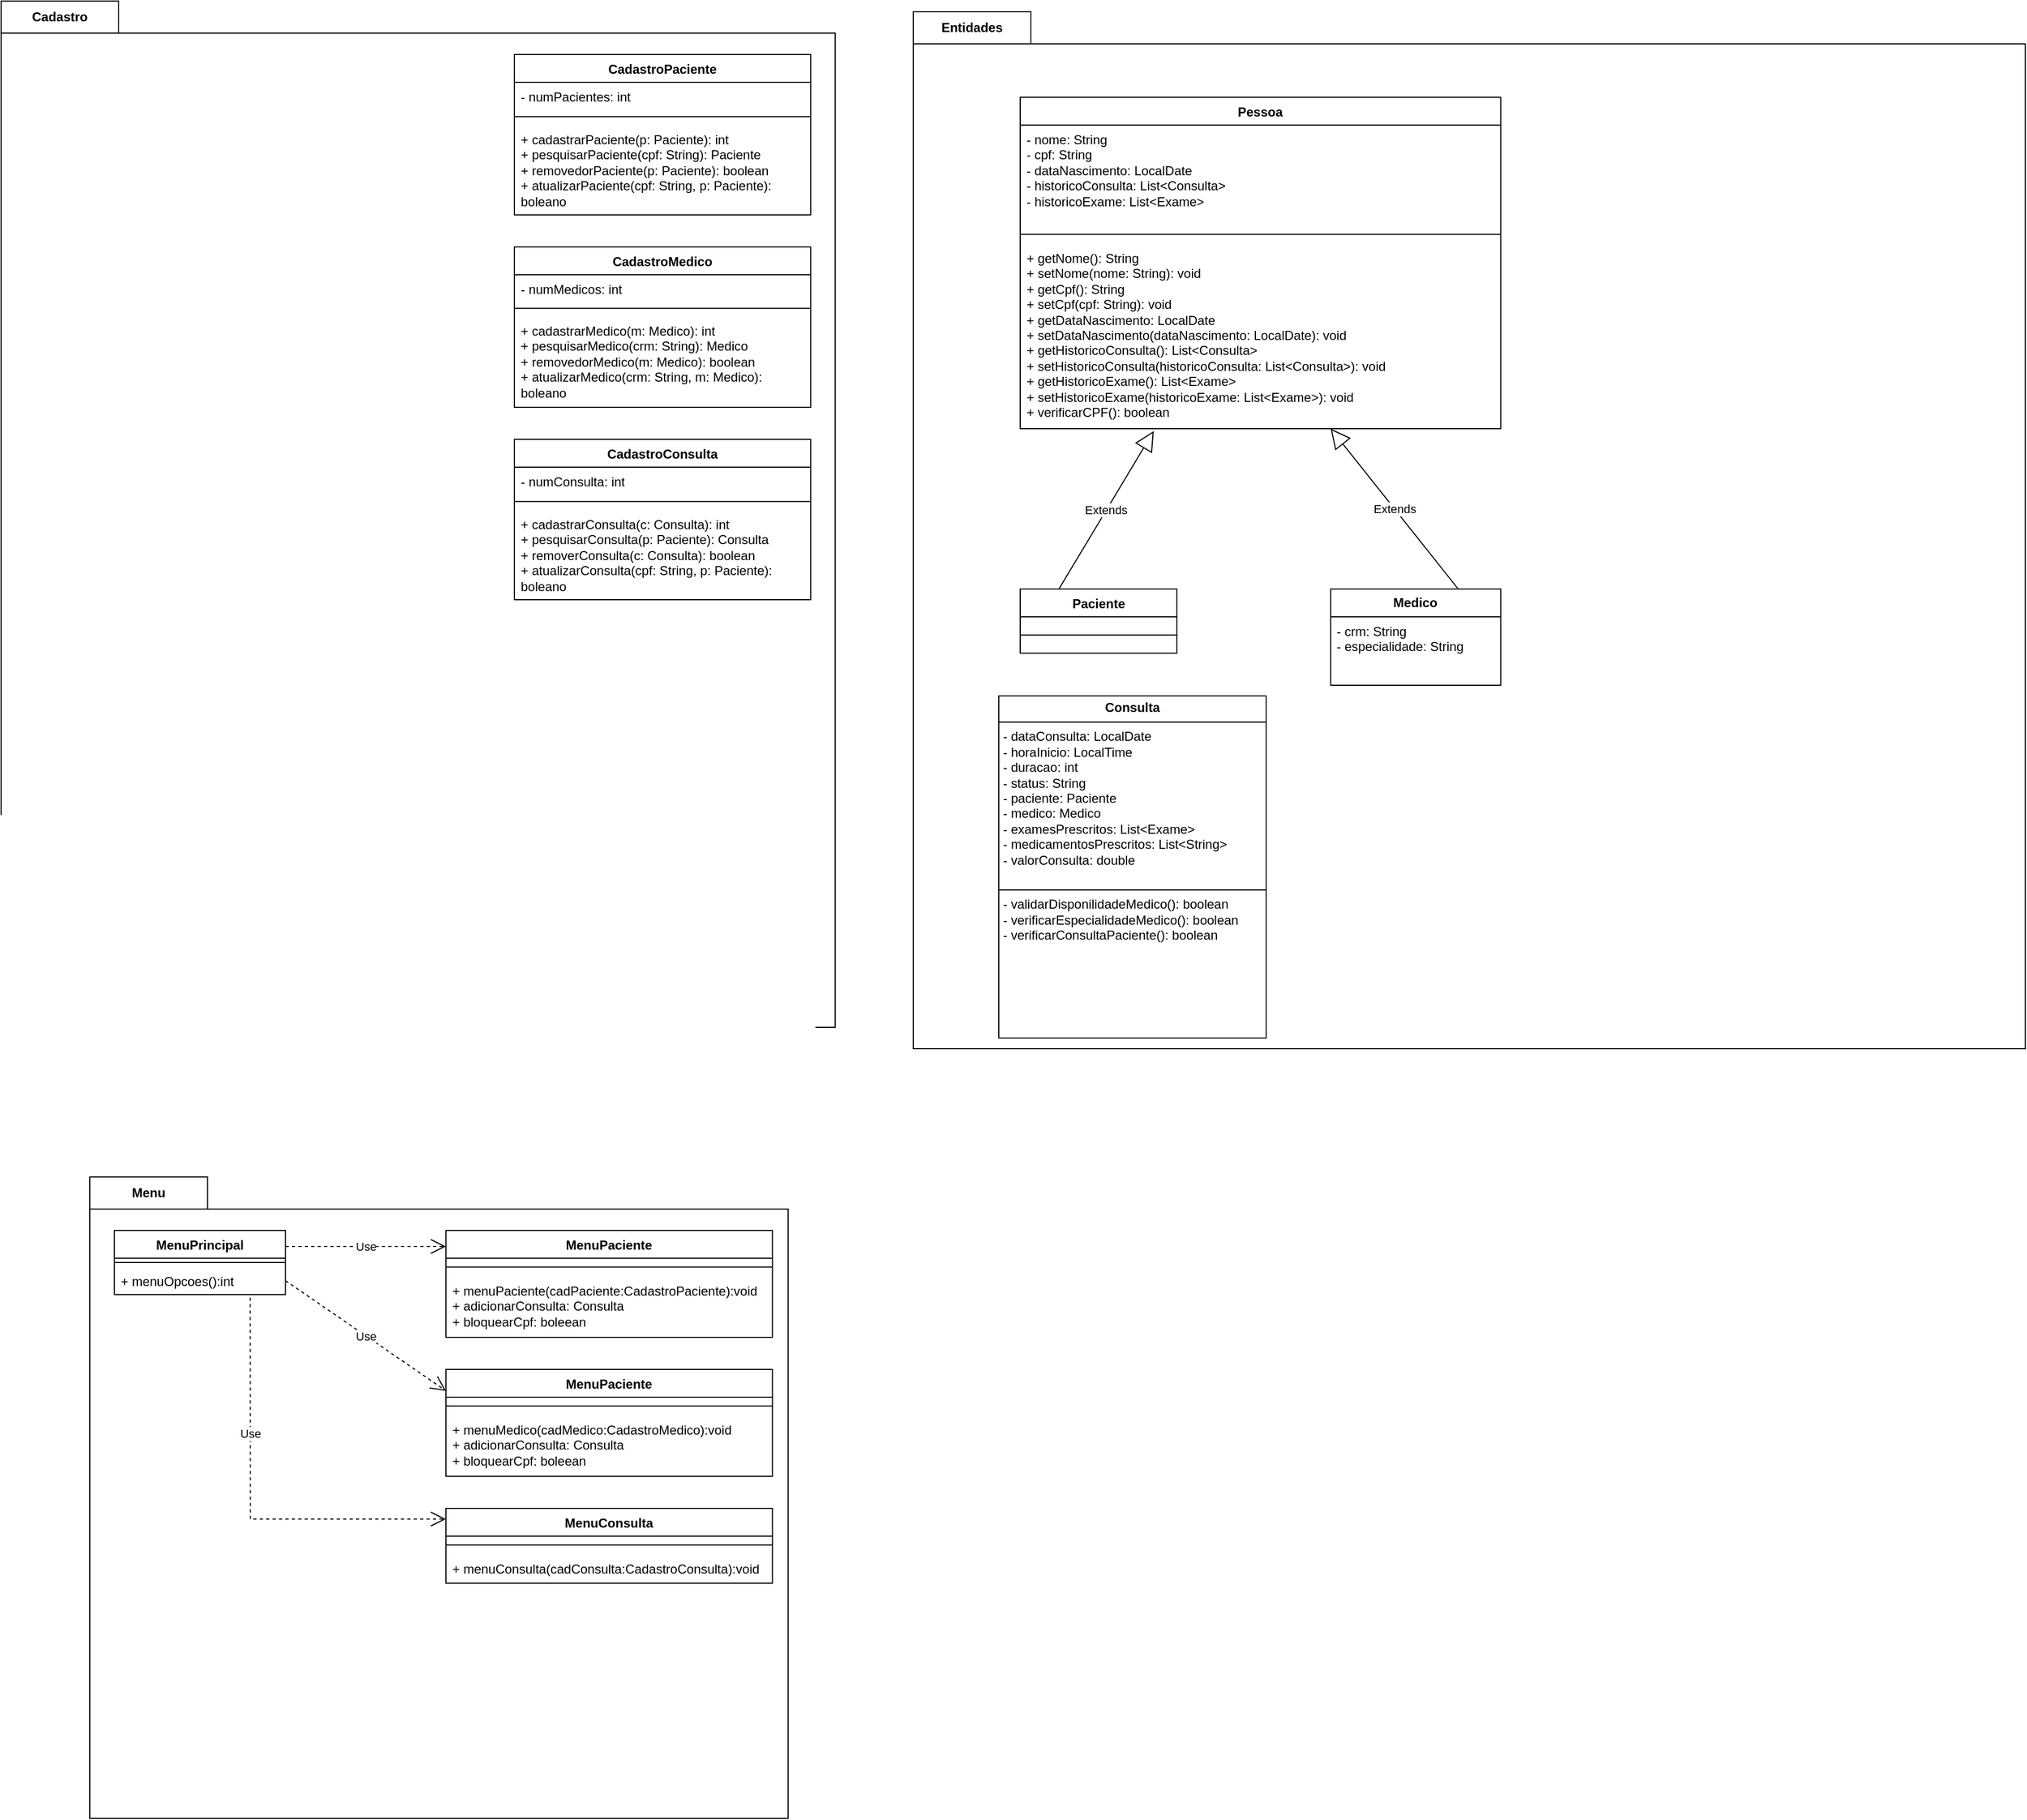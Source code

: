 <mxfile version="26.0.12">
  <diagram id="C5RBs43oDa-KdzZeNtuy" name="Page-1">
    <mxGraphModel dx="4513" dy="1591" grid="1" gridSize="10" guides="1" tooltips="1" connect="1" arrows="1" fold="1" page="1" pageScale="1" pageWidth="827" pageHeight="1169" math="0" shadow="0">
      <root>
        <mxCell id="WIyWlLk6GJQsqaUBKTNV-0" />
        <mxCell id="WIyWlLk6GJQsqaUBKTNV-1" parent="WIyWlLk6GJQsqaUBKTNV-0" />
        <mxCell id="moygf6hr6jvUK0BLB1yh-8" value="&lt;font style=&quot;vertical-align: inherit;&quot;&gt;&lt;font style=&quot;vertical-align: inherit;&quot;&gt;Cadastro&lt;/font&gt;&lt;/font&gt;" style="shape=folder;fontStyle=1;tabWidth=110;tabHeight=30;tabPosition=left;html=1;boundedLbl=1;labelInHeader=1;container=1;collapsible=0;whiteSpace=wrap;" parent="WIyWlLk6GJQsqaUBKTNV-1" vertex="1">
          <mxGeometry x="-413" width="780" height="960" as="geometry" />
        </mxCell>
        <mxCell id="moygf6hr6jvUK0BLB1yh-9" value="" style="html=1;strokeColor=none;resizeWidth=1;resizeHeight=1;fillColor=none;part=1;connectable=0;allowArrows=0;deletable=0;whiteSpace=wrap;" parent="moygf6hr6jvUK0BLB1yh-8" vertex="1">
          <mxGeometry width="766.78" height="672" relative="1" as="geometry">
            <mxPoint y="30" as="offset" />
          </mxGeometry>
        </mxCell>
        <mxCell id="moygf6hr6jvUK0BLB1yh-0" value="&lt;font style=&quot;vertical-align: inherit;&quot;&gt;&lt;font style=&quot;vertical-align: inherit;&quot;&gt;CadastroPaciente&lt;/font&gt;&lt;/font&gt;" style="swimlane;fontStyle=1;align=center;verticalAlign=top;childLayout=stackLayout;horizontal=1;startSize=26;horizontalStack=0;resizeParent=1;resizeParentMax=0;resizeLast=0;collapsible=1;marginBottom=0;whiteSpace=wrap;html=1;" parent="moygf6hr6jvUK0BLB1yh-8" vertex="1">
          <mxGeometry x="480" y="50" width="277.14" height="150.0" as="geometry" />
        </mxCell>
        <mxCell id="moygf6hr6jvUK0BLB1yh-1" value="&lt;font style=&quot;vertical-align: inherit;&quot;&gt;&lt;font style=&quot;vertical-align: inherit;&quot;&gt;- numPacientes: int&lt;/font&gt;&lt;/font&gt;" style="text;strokeColor=none;fillColor=none;align=left;verticalAlign=top;spacingLeft=4;spacingRight=4;overflow=hidden;rotatable=0;points=[[0,0.5],[1,0.5]];portConstraint=eastwest;whiteSpace=wrap;html=1;" parent="moygf6hr6jvUK0BLB1yh-0" vertex="1">
          <mxGeometry y="26" width="277.14" height="24" as="geometry" />
        </mxCell>
        <mxCell id="moygf6hr6jvUK0BLB1yh-2" value="" style="line;strokeWidth=1;fillColor=none;align=left;verticalAlign=middle;spacingTop=-1;spacingLeft=3;spacingRight=3;rotatable=0;labelPosition=right;points=[];portConstraint=eastwest;strokeColor=inherit;" parent="moygf6hr6jvUK0BLB1yh-0" vertex="1">
          <mxGeometry y="50" width="277.14" height="16.34" as="geometry" />
        </mxCell>
        <mxCell id="moygf6hr6jvUK0BLB1yh-3" value="&lt;font style=&quot;vertical-align: inherit;&quot;&gt;&lt;font style=&quot;vertical-align: inherit;&quot;&gt;&lt;font style=&quot;vertical-align: inherit;&quot;&gt;&lt;font style=&quot;vertical-align: inherit;&quot;&gt;&lt;font style=&quot;vertical-align: inherit;&quot;&gt;&lt;font style=&quot;vertical-align: inherit;&quot;&gt;+ cadastrarPaciente(p: Paciente): int&lt;/font&gt;&lt;/font&gt;&lt;/font&gt;&lt;/font&gt;&lt;/font&gt;&lt;/font&gt;&lt;div&gt;&lt;font style=&quot;vertical-align: inherit;&quot;&gt;&lt;font style=&quot;vertical-align: inherit;&quot;&gt;&lt;font style=&quot;vertical-align: inherit;&quot;&gt;&lt;font style=&quot;vertical-align: inherit;&quot;&gt;&lt;font style=&quot;vertical-align: inherit;&quot;&gt;&lt;font style=&quot;vertical-align: inherit;&quot;&gt;+ pesquisarPaciente(cpf: String): Paciente&lt;/font&gt;&lt;/font&gt;&lt;/font&gt;&lt;/font&gt;&lt;/font&gt;&lt;/font&gt;&lt;/div&gt;&lt;div&gt;&lt;font style=&quot;vertical-align: inherit;&quot;&gt;&lt;font style=&quot;vertical-align: inherit;&quot;&gt;&lt;font style=&quot;vertical-align: inherit;&quot;&gt;&lt;font style=&quot;vertical-align: inherit;&quot;&gt;&lt;font style=&quot;vertical-align: inherit;&quot;&gt;&lt;font style=&quot;vertical-align: inherit;&quot;&gt;&lt;font style=&quot;vertical-align: inherit;&quot;&gt;&lt;font style=&quot;vertical-align: inherit;&quot;&gt;+ removedorPaciente(p: Paciente): boolean&lt;/font&gt;&lt;/font&gt;&lt;/font&gt;&lt;/font&gt;&lt;/font&gt;&lt;/font&gt;&lt;/font&gt;&lt;/font&gt;&lt;/div&gt;&lt;div&gt;&lt;font style=&quot;vertical-align: inherit;&quot;&gt;&lt;font style=&quot;vertical-align: inherit;&quot;&gt;&lt;font style=&quot;vertical-align: inherit;&quot;&gt;&lt;font style=&quot;vertical-align: inherit;&quot;&gt;&lt;font style=&quot;vertical-align: inherit;&quot;&gt;&lt;font style=&quot;vertical-align: inherit;&quot;&gt;&lt;font style=&quot;vertical-align: inherit;&quot;&gt;&lt;font style=&quot;vertical-align: inherit;&quot;&gt;&lt;font style=&quot;vertical-align: inherit;&quot;&gt;&lt;font style=&quot;vertical-align: inherit;&quot;&gt;+ atualizarPaciente(cpf: String, p: Paciente): boleano&lt;/font&gt;&lt;/font&gt;&lt;/font&gt;&lt;/font&gt;&lt;/font&gt;&lt;/font&gt;&lt;/font&gt;&lt;/font&gt;&lt;/font&gt;&lt;/font&gt;&lt;/div&gt;&lt;div&gt;&lt;font style=&quot;vertical-align: inherit;&quot;&gt;&lt;font style=&quot;vertical-align: inherit;&quot;&gt;&lt;font style=&quot;vertical-align: inherit;&quot;&gt;&lt;font style=&quot;vertical-align: inherit;&quot;&gt;&lt;font style=&quot;vertical-align: inherit;&quot;&gt;&lt;font style=&quot;vertical-align: inherit;&quot;&gt;&lt;font style=&quot;vertical-align: inherit;&quot;&gt;&lt;font style=&quot;vertical-align: inherit;&quot;&gt;&lt;br&gt;&lt;/font&gt;&lt;/font&gt;&lt;/font&gt;&lt;/font&gt;&lt;/font&gt;&lt;/font&gt;&lt;/font&gt;&lt;/font&gt;&lt;/div&gt;" style="text;strokeColor=none;fillColor=none;align=left;verticalAlign=top;spacingLeft=4;spacingRight=4;overflow=hidden;rotatable=0;points=[[0,0.5],[1,0.5]];portConstraint=eastwest;whiteSpace=wrap;html=1;" parent="moygf6hr6jvUK0BLB1yh-0" vertex="1">
          <mxGeometry y="66.34" width="277.14" height="83.66" as="geometry" />
        </mxCell>
        <mxCell id="moygf6hr6jvUK0BLB1yh-10" value="&lt;font style=&quot;vertical-align: inherit;&quot;&gt;&lt;font style=&quot;vertical-align: inherit;&quot;&gt;&lt;font style=&quot;vertical-align: inherit;&quot;&gt;&lt;font style=&quot;vertical-align: inherit;&quot;&gt;CadastroMedico&lt;/font&gt;&lt;/font&gt;&lt;/font&gt;&lt;/font&gt;" style="swimlane;fontStyle=1;align=center;verticalAlign=top;childLayout=stackLayout;horizontal=1;startSize=26;horizontalStack=0;resizeParent=1;resizeParentMax=0;resizeLast=0;collapsible=1;marginBottom=0;whiteSpace=wrap;html=1;" parent="moygf6hr6jvUK0BLB1yh-8" vertex="1">
          <mxGeometry x="480" y="230.001" width="277.14" height="149.999" as="geometry" />
        </mxCell>
        <mxCell id="moygf6hr6jvUK0BLB1yh-11" value="&lt;font style=&quot;vertical-align: inherit;&quot;&gt;&lt;font style=&quot;vertical-align: inherit;&quot;&gt;&lt;font style=&quot;vertical-align: inherit;&quot;&gt;&lt;font style=&quot;vertical-align: inherit;&quot;&gt;- numMedicos: int&lt;/font&gt;&lt;/font&gt;&lt;/font&gt;&lt;/font&gt;" style="text;strokeColor=none;fillColor=none;align=left;verticalAlign=top;spacingLeft=4;spacingRight=4;overflow=hidden;rotatable=0;points=[[0,0.5],[1,0.5]];portConstraint=eastwest;whiteSpace=wrap;html=1;" parent="moygf6hr6jvUK0BLB1yh-10" vertex="1">
          <mxGeometry y="26" width="277.14" height="24" as="geometry" />
        </mxCell>
        <mxCell id="moygf6hr6jvUK0BLB1yh-12" value="" style="line;strokeWidth=1;fillColor=none;align=left;verticalAlign=middle;spacingTop=-1;spacingLeft=3;spacingRight=3;rotatable=0;labelPosition=right;points=[];portConstraint=eastwest;strokeColor=inherit;" parent="moygf6hr6jvUK0BLB1yh-10" vertex="1">
          <mxGeometry y="50" width="277.14" height="14.769" as="geometry" />
        </mxCell>
        <mxCell id="moygf6hr6jvUK0BLB1yh-13" value="&lt;font style=&quot;vertical-align: inherit;&quot;&gt;&lt;font style=&quot;vertical-align: inherit;&quot;&gt;&lt;font style=&quot;vertical-align: inherit;&quot;&gt;&lt;font style=&quot;vertical-align: inherit;&quot;&gt;&lt;font style=&quot;vertical-align: inherit;&quot;&gt;&lt;font style=&quot;vertical-align: inherit;&quot;&gt;+ cadastrarMedico(m: Medico): int&lt;/font&gt;&lt;/font&gt;&lt;/font&gt;&lt;/font&gt;&lt;/font&gt;&lt;/font&gt;&lt;div&gt;&lt;font style=&quot;vertical-align: inherit;&quot;&gt;&lt;font style=&quot;vertical-align: inherit;&quot;&gt;&lt;font style=&quot;vertical-align: inherit;&quot;&gt;&lt;font style=&quot;vertical-align: inherit;&quot;&gt;&lt;font style=&quot;vertical-align: inherit;&quot;&gt;&lt;font style=&quot;vertical-align: inherit;&quot;&gt;+ pesquisarMedico(crm: String): Medico&lt;/font&gt;&lt;/font&gt;&lt;/font&gt;&lt;/font&gt;&lt;/font&gt;&lt;/font&gt;&lt;/div&gt;&lt;div&gt;&lt;font style=&quot;vertical-align: inherit;&quot;&gt;&lt;font style=&quot;vertical-align: inherit;&quot;&gt;&lt;font style=&quot;vertical-align: inherit;&quot;&gt;&lt;font style=&quot;vertical-align: inherit;&quot;&gt;&lt;font style=&quot;vertical-align: inherit;&quot;&gt;&lt;font style=&quot;vertical-align: inherit;&quot;&gt;&lt;font style=&quot;vertical-align: inherit;&quot;&gt;&lt;font style=&quot;vertical-align: inherit;&quot;&gt;+ removedorMedico(m: Medico): boolean&lt;/font&gt;&lt;/font&gt;&lt;/font&gt;&lt;/font&gt;&lt;/font&gt;&lt;/font&gt;&lt;/font&gt;&lt;/font&gt;&lt;/div&gt;&lt;div&gt;&lt;font style=&quot;vertical-align: inherit;&quot;&gt;&lt;font style=&quot;vertical-align: inherit;&quot;&gt;&lt;font style=&quot;vertical-align: inherit;&quot;&gt;&lt;font style=&quot;vertical-align: inherit;&quot;&gt;&lt;font style=&quot;vertical-align: inherit;&quot;&gt;&lt;font style=&quot;vertical-align: inherit;&quot;&gt;&lt;font style=&quot;vertical-align: inherit;&quot;&gt;&lt;font style=&quot;vertical-align: inherit;&quot;&gt;&lt;font style=&quot;vertical-align: inherit;&quot;&gt;&lt;font style=&quot;vertical-align: inherit;&quot;&gt;+ atualizarMedico(crm: String, m: Medico): boleano&lt;/font&gt;&lt;/font&gt;&lt;/font&gt;&lt;/font&gt;&lt;/font&gt;&lt;/font&gt;&lt;/font&gt;&lt;/font&gt;&lt;/font&gt;&lt;/font&gt;&lt;/div&gt;&lt;div&gt;&lt;font style=&quot;vertical-align: inherit;&quot;&gt;&lt;font style=&quot;vertical-align: inherit;&quot;&gt;&lt;font style=&quot;vertical-align: inherit;&quot;&gt;&lt;font style=&quot;vertical-align: inherit;&quot;&gt;&lt;font style=&quot;vertical-align: inherit;&quot;&gt;&lt;font style=&quot;vertical-align: inherit;&quot;&gt;&lt;font style=&quot;vertical-align: inherit;&quot;&gt;&lt;font style=&quot;vertical-align: inherit;&quot;&gt;&lt;br&gt;&lt;/font&gt;&lt;/font&gt;&lt;/font&gt;&lt;/font&gt;&lt;/font&gt;&lt;/font&gt;&lt;/font&gt;&lt;/font&gt;&lt;/div&gt;" style="text;strokeColor=none;fillColor=none;align=left;verticalAlign=top;spacingLeft=4;spacingRight=4;overflow=hidden;rotatable=0;points=[[0,0.5],[1,0.5]];portConstraint=eastwest;whiteSpace=wrap;html=1;" parent="moygf6hr6jvUK0BLB1yh-10" vertex="1">
          <mxGeometry y="64.769" width="277.14" height="85.23" as="geometry" />
        </mxCell>
        <mxCell id="mo_2cO82JNCa5dxOfvSY-37" value="&lt;font style=&quot;vertical-align: inherit;&quot;&gt;&lt;font style=&quot;vertical-align: inherit;&quot;&gt;CadastroConsulta&lt;/font&gt;&lt;/font&gt;" style="swimlane;fontStyle=1;align=center;verticalAlign=top;childLayout=stackLayout;horizontal=1;startSize=26;horizontalStack=0;resizeParent=1;resizeParentMax=0;resizeLast=0;collapsible=1;marginBottom=0;whiteSpace=wrap;html=1;" vertex="1" parent="moygf6hr6jvUK0BLB1yh-8">
          <mxGeometry x="480" y="410" width="277.14" height="150.0" as="geometry" />
        </mxCell>
        <mxCell id="mo_2cO82JNCa5dxOfvSY-38" value="&lt;font style=&quot;vertical-align: inherit;&quot;&gt;&lt;font style=&quot;vertical-align: inherit;&quot;&gt;- numConsulta: int&lt;/font&gt;&lt;/font&gt;" style="text;strokeColor=none;fillColor=none;align=left;verticalAlign=top;spacingLeft=4;spacingRight=4;overflow=hidden;rotatable=0;points=[[0,0.5],[1,0.5]];portConstraint=eastwest;whiteSpace=wrap;html=1;" vertex="1" parent="mo_2cO82JNCa5dxOfvSY-37">
          <mxGeometry y="26" width="277.14" height="24" as="geometry" />
        </mxCell>
        <mxCell id="mo_2cO82JNCa5dxOfvSY-39" value="" style="line;strokeWidth=1;fillColor=none;align=left;verticalAlign=middle;spacingTop=-1;spacingLeft=3;spacingRight=3;rotatable=0;labelPosition=right;points=[];portConstraint=eastwest;strokeColor=inherit;" vertex="1" parent="mo_2cO82JNCa5dxOfvSY-37">
          <mxGeometry y="50" width="277.14" height="16.34" as="geometry" />
        </mxCell>
        <mxCell id="mo_2cO82JNCa5dxOfvSY-40" value="&lt;font style=&quot;vertical-align: inherit;&quot;&gt;&lt;font style=&quot;vertical-align: inherit;&quot;&gt;&lt;font style=&quot;vertical-align: inherit;&quot;&gt;&lt;font style=&quot;vertical-align: inherit;&quot;&gt;&lt;font style=&quot;vertical-align: inherit;&quot;&gt;&lt;font style=&quot;vertical-align: inherit;&quot;&gt;+ cadastrarConsulta(c: Consulta): int&lt;/font&gt;&lt;/font&gt;&lt;/font&gt;&lt;/font&gt;&lt;/font&gt;&lt;/font&gt;&lt;div&gt;&lt;font style=&quot;vertical-align: inherit;&quot;&gt;&lt;font style=&quot;vertical-align: inherit;&quot;&gt;&lt;font style=&quot;vertical-align: inherit;&quot;&gt;&lt;font style=&quot;vertical-align: inherit;&quot;&gt;&lt;font style=&quot;vertical-align: inherit;&quot;&gt;&lt;font style=&quot;vertical-align: inherit;&quot;&gt;+ pesquisarConsulta(p: Paciente): Consulta&lt;/font&gt;&lt;/font&gt;&lt;/font&gt;&lt;/font&gt;&lt;/font&gt;&lt;/font&gt;&lt;/div&gt;&lt;div&gt;&lt;font style=&quot;vertical-align: inherit;&quot;&gt;&lt;font style=&quot;vertical-align: inherit;&quot;&gt;&lt;font style=&quot;vertical-align: inherit;&quot;&gt;&lt;font style=&quot;vertical-align: inherit;&quot;&gt;&lt;font style=&quot;vertical-align: inherit;&quot;&gt;&lt;font style=&quot;vertical-align: inherit;&quot;&gt;&lt;font style=&quot;vertical-align: inherit;&quot;&gt;&lt;font style=&quot;vertical-align: inherit;&quot;&gt;+ removerConsulta(c: Consulta): boolean&lt;/font&gt;&lt;/font&gt;&lt;/font&gt;&lt;/font&gt;&lt;/font&gt;&lt;/font&gt;&lt;/font&gt;&lt;/font&gt;&lt;/div&gt;&lt;div&gt;&lt;font style=&quot;vertical-align: inherit;&quot;&gt;&lt;font style=&quot;vertical-align: inherit;&quot;&gt;&lt;font style=&quot;vertical-align: inherit;&quot;&gt;&lt;font style=&quot;vertical-align: inherit;&quot;&gt;&lt;font style=&quot;vertical-align: inherit;&quot;&gt;&lt;font style=&quot;vertical-align: inherit;&quot;&gt;&lt;font style=&quot;vertical-align: inherit;&quot;&gt;&lt;font style=&quot;vertical-align: inherit;&quot;&gt;&lt;font style=&quot;vertical-align: inherit;&quot;&gt;&lt;font style=&quot;vertical-align: inherit;&quot;&gt;+ atualizarConsulta(cpf: String, p: Paciente): boleano&lt;/font&gt;&lt;/font&gt;&lt;/font&gt;&lt;/font&gt;&lt;/font&gt;&lt;/font&gt;&lt;/font&gt;&lt;/font&gt;&lt;/font&gt;&lt;/font&gt;&lt;/div&gt;&lt;div&gt;&lt;font style=&quot;vertical-align: inherit;&quot;&gt;&lt;font style=&quot;vertical-align: inherit;&quot;&gt;&lt;font style=&quot;vertical-align: inherit;&quot;&gt;&lt;font style=&quot;vertical-align: inherit;&quot;&gt;&lt;font style=&quot;vertical-align: inherit;&quot;&gt;&lt;font style=&quot;vertical-align: inherit;&quot;&gt;&lt;font style=&quot;vertical-align: inherit;&quot;&gt;&lt;font style=&quot;vertical-align: inherit;&quot;&gt;&lt;br&gt;&lt;/font&gt;&lt;/font&gt;&lt;/font&gt;&lt;/font&gt;&lt;/font&gt;&lt;/font&gt;&lt;/font&gt;&lt;/font&gt;&lt;/div&gt;" style="text;strokeColor=none;fillColor=none;align=left;verticalAlign=top;spacingLeft=4;spacingRight=4;overflow=hidden;rotatable=0;points=[[0,0.5],[1,0.5]];portConstraint=eastwest;whiteSpace=wrap;html=1;" vertex="1" parent="mo_2cO82JNCa5dxOfvSY-37">
          <mxGeometry y="66.34" width="277.14" height="83.66" as="geometry" />
        </mxCell>
        <mxCell id="moygf6hr6jvUK0BLB1yh-14" value="Entidades" style="shape=folder;fontStyle=1;tabWidth=110;tabHeight=30;tabPosition=left;html=1;boundedLbl=1;labelInHeader=1;container=1;collapsible=0;whiteSpace=wrap;" parent="WIyWlLk6GJQsqaUBKTNV-1" vertex="1">
          <mxGeometry x="440" y="10" width="1040" height="970" as="geometry" />
        </mxCell>
        <mxCell id="moygf6hr6jvUK0BLB1yh-15" value="&lt;span style=&quot;color: rgba(0, 0, 0, 0); font-family: monospace; font-size: 0px; text-align: start; text-wrap-mode: nowrap;&quot;&gt;&lt;font style=&quot;vertical-align: inherit;&quot;&gt;&lt;font style=&quot;vertical-align: inherit;&quot;&gt;%3CmxGraphModel%3E%3Croot%3E%3CmxCell%20id%3D%220%22%2F%3E%3CmxCell%20id%3D%221%22%20parent%3D%220%22%2F%3E%3CmxCell%20id%3D %222%22%20valor%3D%22%26lt%3Bfont%20style%3D%26quot%3Bvertical-align%3A%20inherit%3B%26quot%3B%26gt%3B%26lt%3Bfont%20style%3D %26quot%3Bvertical-align%3A%20inherit%3B%26quot%3B%26gt%3BCadastroPaciente%26lt%3B%2Ffont%26gt%3B%26lt%3B%2Ffont%26gt%3B%22%20style%3D%22swimlane%3BfontStyle%3D1%3Balign%3Dcenter%3BverticalAlign%3Dtop%3BchildLayout%3DstackLayout%3Bhorizontal%3D1%3Bst artSize%3D26%3BhorizontalStack%3D0%3BresizeParent%3D1%3BresizeParentMax%3D0%3BresizeLast%3D0%3Bcollapsible%3D1%3BmarginBottom %3D0%3BwhiteSpace%3Dwrap%3Bhtml%3D1%3B%22%20vértice%3D%221%22%20parent%3D%221%22%3E%3CmxGeometria%20x%3D%22-30%22%20y%3D%2290%2 2%20largura%3D%22340%22%20altura%3D%22155.277%22%20como%3D%22geometria%22%2F%3E%3C%2FmxCell%3E%3CmxCell%20id%3D%223%22%20valor%3D%22%26lt%3Bfonte%20estilo%3D%26quot%3Balinhamento-vertical%3A%20herdar%3B%26quot%3B%26gt%3B%26lt%3Bfonte%20estilo%3D%26quot% 3Bvertical-align%3A%20inherit%3B%26quot%3B%26gt%3B-%20numPacientes%3A%20int%26lt%3B%2Ffont%26gt%3B%26lt%3B%2Ffont%26gt%3B%22%20style%3D%22text%3BstrokeColor%3Dnone%3BfillColor%3Dnone%3BBalign%3Dleft%3BverticalAlign%3Dtop%3BspacingLeft%3D4%3BspacingRi ght%3D4%3Boverflow%3Dhidden%3Brotatable%3D0%3Bpontos%3D%5B%5B0%2C0,5%5D%2C%5B1%2C0,5%5D%5D%3BportConstraint%3Deastwest%3Bwhit eSpace%3Dwrap%3Bhtml%3D1%3B%22%20vértice%3D%221%22%20pai%3D%222%22%3E%3CmxGeometria%20y%3D%2226%22%20largura%3D%22340%22%20hei ght%3D%2227.106%22%20como%3D%22geometria%22%2F%3E%3C%2FmxCell%3E%3CmxCell%20id%3D%224%22%20valor%3D%22%22%20estilo%3D%22linha%3BtraçoLargura%3D1%3BcorPreenchimento%3Dnenhum%3Balign%3Desquerda%3BalinhamentoVertical%3Dmeio%3BespaçamentoTopo%3D-1%3BespaçamentoEsquerda%3D3%3Bsp acingRight% 3D3% 3Brotatable% 3D0% 3BlabelPosition% 3Dright% 3Bpoints% 3D% 5B% 5D% 3BportConstraint% 3Deastwest% 3BstrokeColor% 3Dinherit% 3B%22%20vértice%3D%221%22%20pai%3D%222%22%3E%3CmxGeometria%20y%3D%2253.106%22%20largura%3D%22340%22%20altura%3D%228.34%22%20como%3D%22geometria%22%2F%3E%3C%2FmxCell%3E%3CmxCell%20id%3D%225%22%20valor%3D%22%26lt%3Bfonte%20estilo%3D%26quot%3Balinhamento-vertical%3A%20herdar%3B%26quot%3B%26gt%3B%26lt%3 Bfont%20style%3D%26quot%3Bvertical-align%3A%20inherit%3B%26quot%3B%26gt%3B%26lt%3Bfont%20style%3D%26quot%3Bvertical-align%3A%20inherit%3B%26quot%3B%26gt%3B%26lt%3Bfont%20style%3D%26quot%3Bvertical-align%3A%20inherit%3B%26quot%3B%26gt%3B%26lt%3Bfont%20style%3D%26quot%3Bvertical-align%3A%20inherit%3B%26quot%3B%26gt%3B%26lt%3Bfont%20style%3D%26quot%3Bvertical-align%3A%20inher it%3B%26quot%3B%26gt%3B%2B%20cadastrarPaciente(p%3A%20Paciente)%3A%20int%26lt%3B%2Ffont%26gt%3B%26lt%3B%2Ffont%26gt%3B%26lt%3B%2Ffont%26gt%3B%26lt%3B%2Ffont%26gt%3B%26lt%3B%2Ffont%26gt%3B% 26lt%3B%2Ffonte%26gt%3B%26lt%3Bdiv%26gt%3B%26lt%3Bfonte%20estilo%3D%26quot%3Balinhamentovertical%3A%20herdar%3B%26quot%3B%26gt%3B%26lt%3Bfonte%20estilo%3D%26quot%3Balinhamentovertical%3A%20herdar%3B%2 6quot%3B%26gt%3B%26lt%3Bfonte%20estilo%3D%26quot%3Balinhamento-vertical%3A%20herdar%3B%26quot%3B%26gt%3B%26lt%3Bfonte%20estilo%3D%26quot%3Balinhamento-vertical%3A%20herdar%3B%26quot%3B%26gt%3B%26lt%3Bfo nt%20style%3D%26quot%3Bvertical-align%3A%20inherit%3B%26quot%3B%26gt%3B%26lt%3Bfont%20style%3D%26quot%3Bvertical-align%3A%20inherit%3B%26quot%3B%26gt%3B%2BpesquisarPaciente(cpf%3A%20Strin g)%3A%20Paciente%26lt%3B%2Ffont%26gt%3B%26lt%3B%2Ffont%26gt%3B%26lt%3B%2Ffont%26gt%3B%26lt%3B%2Ffont%26gt%3B%26lt%3B%2Ffont%26gt%3B%26lt%3B%2Ffont%26gt%3B%26lt%3B%2Ffont%26gt%3B%26lt%3B%2Fdiv%26gt%3B%26lt%3Bdiv% 26gt%3B%26lt%3Bfont%20style%3D%26quot%3Bvertical-align%3A%20inherit%3B%26quot%3B%26gt%3B%26lt%3Bfont%20style%3D%26quot%3Bvertical-align%3A%20inherit%3B%26quot%3B%26gt%3B%26lt%3Bfont%20sty le%3D%26quot%3Bvertical-align%3A%20herdar%3B%26quot%3B%26gt%3B%26lt%3Bfont%20style%3D%26quot%3Bvertical-align%3A%20herdar%3B%26quot%3B%26gt%3B%26lt%3Bfont%20style%3D%26quot%3Bvertical-align ign%3A%20herdar%3B%26quot%3B%26gt%3B%26lt%3Bestilo%20da%3D%26quot%3Balinhamento-vertical%3A%20herdar%3B%26quot%3B%26gt%3B%26lt%3Bestilo%20da%3D%26quot%3Balinhamento-vertical%3A%20herdar%3B%26quo t%3B%26gt%3B%26lt%3Bfont%20style%3D%26quot%3Bvertical-align%3A%20inherit%3B%26quot%3B%26gt%3B%2B%20removedorPaciente(p%3A%20Paciente)%3A%20boolean%26lt%3B%2Ffont%26gt%3B%26lt%3B%2Ffont%26g t%3B%26lt%3B%2Ffonte%26gt%3B%26lt%3B%2Ffonte%26gt%3B%2Ffonte%26gt%3B%26lt%3B%2Ffonte%26gt%3B%2Ffonte%26gt%3B%26lt%3B%2Ffonte%26gt%3B%2Ffonte%26gt%3B%26lt%3B%2Ffonte%26gt%3B%2Fdiv%26gt%3B%26lt%3Bdiv%26gt%3B%26l t%3Bfont%20style%3D%26quot%3Bvertical-align%3A%20inherit%3B%26quot%3B%26gt%3B%26lt%3Bfont%20style%3D%26quot%3Bvertical-align%3A%20inherit%3B%26quot%3B%26gt%3B%26lt%3Bfont%20style%3D%26quot %3Bvertical-align%3A%20herdar%3B%26quot%3B%26gt%3B%26lt%3Bfonte%20estilo%3D%26quot%3Bvertical-align%3A%20herdar%3B%26quot%3B%26gt%3B%26lt%3Bfonte%20estilo%3D%26quot%3Bvertical-align%3A%20em herdar%3B%26quot%3B%26gt%3B%26lt%3Bestilo%3D%26quot%3Balinhamento-vertical%3A%20herdar%3B%26quot%3B%26gt%3B%26lt%3Bestilo%3D%26quot%3Balinhamento-vertical%3A%20herdar%3B%26quot%3B%26gt%3B%26lt%3Bfont%20style%3D%26quot%3Bvertical-align%3A%20inherit%3B%26quot%3B%26gt%3B%26lt%3Bfont%20style%3D%26quot%3Bvertical-align%3A%20inherit%3B%26quot%3B%26gt%3B%26lt%3Bfont%20style%3D%26quot%3Bvertical-align%3A%20inherit%3B%26quot%3B%26gt%3B% 2B%20atualizarPaciente(cpf%3A%20String%2C%20p%3A%20Paciente)%3A%20boleano%26lt%3B%2Ffont%26gt%3B%26lt%3B%2Ffont%26gt%3B%26lt%3B%2Ffont%26gt%3B%26lt%3B%2Ffont%26gt%3B%26lt%3B%2Ffont%26gt%3B%26lt%3B%2Ffont%26gt%3B%26lt%3B%2Ffont%26gt%3B%26lt%3B%2F fonte% 26gt% 3B% 26lt% 3B% 2Ffont% 26gt% 3B% 26lt% 3B% 2Ffont% 26gt% 3B% 26lt% 3B% 2Fdiv% 26gt% 3B% 26lt% 3Bdiv% 26gt% 3B% 26lt% 3Bfont% 20style% 3D %26quot%3Bvertical-align%3A%20inherit%3B%26quot%3B%26gt%3B%26lt%3Bfont%20style%3D%26quot%3Bvertical-align%3A%20inherit%3B%2 6quot%3B%26gt%3B%26lt%3Bfonte%20estilo%3D%26quot%3Balinhamento-vertical%3A%20herdar%3B%26quot%3B%26gt%3B%26lt%3Bfonte%20estilo%3D%26quot%3Balinhamento-vertical%3A%20herdar%3B%26quot%3B%26gt%3B%26lt%3Bfonte%20estilo%3D%26quot%3B%26q uot%3B%26gt%3B%26lt%3Bfonte%20estilo%3D%26quot%3Balinhamento-vertical%3A%20herdar%3B%26quot%3B%26gt%3B%26lt%3Bfonte%20estilo%3D%26quot%3Balinhamento-vertical%3A%20herdar%3B%26quot%3B%26gt%3B%26lt%3Bfonte%20estilo%3D%26quot%3Balinhamento-vertical%3A%20herdar%3B%26quot%3B%26gt%3B%26lt%3Bfonte%20estilo%3D%26quot%3Balinhamento-vertical%3A%20herdar%3B%26qu ot% 3B% 26gt% 3B% 26lt% 3Bbr% 26gt% 3B% 26lt% 3B% 2Ffont% 26gt% 3B% 26lt% 3B% 2Ffont% 26gt% 3B% 26lt% 3B% 2Ffont% 26gt% 3B% 26lt% 3B% 2Ffont% 26gt% 3 B%26lt%3B%2Ffont%26gt%3B%26lt%3B%2Ffont%26gt%3B%26lt%3B%2Ffont%26gt%3B%26lt%3B%2Ffont%26gt%3B%26lt%3B%2Fdiv%26gt%3B%22%20st yle%3D%22texto%3Bcordotraço%3Dnenhum%3Bcordepreenchimento%3Dnenhum%3Balign%3Desquerda%3Balinhamentovertical%3Dtopo%3BespaçamentoEsquerda%3D4%3BespaçamentoDireita%3D4%3Boverflow%3Doculto%3Brotável%3D0%3Bpontos%3D%5B%5B0%2C0,5%5D%2C%5B1%2C0,5%5D%5D%3BRestriçãodePorta%3Leste-oeste%3Bbranco eSpace%3Dwrap%3Bhtml%3D1%3B%22%20vértice%3D%221%22%20pai%3D%222%22%3E%3CmxGeometry%20y%3D%2261.447%22%20largura%3D%22340%22%20altura%3D%2293.83%22%20como%3D%22geometria%22%2F%3E%3C%2FmxCell%3E%3C%2Froot%3E%3C%2FmxGraphModel%3E82978723404256%22%20como%3D%22geometria%22%2F%3E%3C%2FmxCell%3E%3C%2Froot%3E%3C%2FmxGraphModel%3E82978723404256%22%20como%3D%22geometria%22%2F%3E%3C%2FmxCell%3E%3C%2Froot%3E%3C%2FmxGraphModel%3E&lt;/font&gt;&lt;/font&gt;&lt;/span&gt;" style="html=1;strokeColor=none;resizeWidth=1;resizeHeight=1;fillColor=none;part=1;connectable=0;allowArrows=0;deletable=0;whiteSpace=wrap;" parent="moygf6hr6jvUK0BLB1yh-14" vertex="1">
          <mxGeometry width="1027.16" height="679" relative="1" as="geometry">
            <mxPoint y="30" as="offset" />
          </mxGeometry>
        </mxCell>
        <mxCell id="moygf6hr6jvUK0BLB1yh-16" value="&lt;font style=&quot;vertical-align: inherit;&quot;&gt;&lt;font style=&quot;vertical-align: inherit;&quot;&gt;&lt;font style=&quot;vertical-align: inherit;&quot;&gt;&lt;font style=&quot;vertical-align: inherit;&quot;&gt;Pessoa&lt;/font&gt;&lt;/font&gt;&lt;/font&gt;&lt;/font&gt;" style="swimlane;fontStyle=1;align=center;verticalAlign=top;childLayout=stackLayout;horizontal=1;startSize=26;horizontalStack=0;resizeParent=1;resizeParentMax=0;resizeLast=0;collapsible=1;marginBottom=0;whiteSpace=wrap;html=1;" parent="moygf6hr6jvUK0BLB1yh-14" vertex="1">
          <mxGeometry x="99.999" y="80" width="449.383" height="310.001" as="geometry" />
        </mxCell>
        <mxCell id="moygf6hr6jvUK0BLB1yh-17" value="&lt;div&gt;&lt;font style=&quot;vertical-align: inherit;&quot;&gt;&lt;font style=&quot;vertical-align: inherit;&quot;&gt;&lt;font style=&quot;vertical-align: inherit;&quot;&gt;&lt;font style=&quot;vertical-align: inherit;&quot;&gt;&lt;font style=&quot;vertical-align: inherit;&quot;&gt;&lt;font style=&quot;vertical-align: inherit;&quot;&gt;&lt;font style=&quot;vertical-align: inherit;&quot;&gt;&lt;font style=&quot;vertical-align: inherit;&quot;&gt;- nome: String&lt;/font&gt;&lt;/font&gt;&lt;/font&gt;&lt;/font&gt;&lt;/font&gt;&lt;/font&gt;&lt;/font&gt;&lt;/font&gt;&lt;/div&gt;&lt;div&gt;&lt;font style=&quot;vertical-align: inherit;&quot;&gt;&lt;font style=&quot;vertical-align: inherit;&quot;&gt;&lt;font style=&quot;vertical-align: inherit;&quot;&gt;&lt;font style=&quot;vertical-align: inherit;&quot;&gt;&lt;font style=&quot;vertical-align: inherit;&quot;&gt;&lt;font style=&quot;vertical-align: inherit;&quot;&gt;&lt;font style=&quot;vertical-align: inherit;&quot;&gt;&lt;font style=&quot;vertical-align: inherit;&quot;&gt;&lt;font style=&quot;vertical-align: inherit;&quot;&gt;&lt;font style=&quot;vertical-align: inherit;&quot;&gt;- cpf: String&lt;/font&gt;&lt;/font&gt;&lt;/font&gt;&lt;/font&gt;&lt;/font&gt;&lt;/font&gt;&lt;/font&gt;&lt;/font&gt;&lt;/font&gt;&lt;/font&gt;&lt;/div&gt;&lt;div&gt;&lt;font style=&quot;vertical-align: inherit;&quot;&gt;&lt;font style=&quot;vertical-align: inherit;&quot;&gt;&lt;font style=&quot;vertical-align: inherit;&quot;&gt;&lt;font style=&quot;vertical-align: inherit;&quot;&gt;&lt;font style=&quot;vertical-align: inherit;&quot;&gt;&lt;font style=&quot;vertical-align: inherit;&quot;&gt;&lt;font style=&quot;vertical-align: inherit;&quot;&gt;&lt;font style=&quot;vertical-align: inherit;&quot;&gt;&lt;font style=&quot;vertical-align: inherit;&quot;&gt;&lt;font style=&quot;vertical-align: inherit;&quot;&gt;- dataNascimento: LocalDate&lt;/font&gt;&lt;/font&gt;&lt;/font&gt;&lt;/font&gt;&lt;/font&gt;&lt;/font&gt;&lt;/font&gt;&lt;/font&gt;&lt;/font&gt;&lt;/font&gt;&lt;/div&gt;&lt;div&gt;&lt;font style=&quot;vertical-align: inherit;&quot;&gt;&lt;font style=&quot;vertical-align: inherit;&quot;&gt;&lt;font style=&quot;vertical-align: inherit;&quot;&gt;&lt;font style=&quot;vertical-align: inherit;&quot;&gt;&lt;font style=&quot;vertical-align: inherit;&quot;&gt;&lt;font style=&quot;vertical-align: inherit;&quot;&gt;&lt;font style=&quot;vertical-align: inherit;&quot;&gt;&lt;font style=&quot;vertical-align: inherit;&quot;&gt;&lt;font style=&quot;vertical-align: inherit;&quot;&gt;&lt;font style=&quot;vertical-align: inherit;&quot;&gt;&lt;font style=&quot;vertical-align: inherit;&quot;&gt;&lt;font style=&quot;vertical-align: inherit;&quot;&gt;- historicoConsulta: List&amp;lt;Consulta&amp;gt;&lt;/font&gt;&lt;/font&gt;&lt;/font&gt;&lt;/font&gt;&lt;/font&gt;&lt;/font&gt;&lt;/font&gt;&lt;/font&gt;&lt;/font&gt;&lt;/font&gt;&lt;/font&gt;&lt;/font&gt;&lt;/div&gt;&lt;div&gt;&lt;font style=&quot;vertical-align: inherit;&quot;&gt;&lt;font style=&quot;vertical-align: inherit;&quot;&gt;- historicoExame: List&amp;lt;Exame&amp;gt;&lt;/font&gt;&lt;/font&gt;&lt;/div&gt;" style="text;strokeColor=none;fillColor=none;align=left;verticalAlign=top;spacingLeft=4;spacingRight=4;overflow=hidden;rotatable=0;points=[[0,0.5],[1,0.5]];portConstraint=eastwest;whiteSpace=wrap;html=1;" parent="moygf6hr6jvUK0BLB1yh-16" vertex="1">
          <mxGeometry y="26" width="449.383" height="94" as="geometry" />
        </mxCell>
        <mxCell id="moygf6hr6jvUK0BLB1yh-18" value="" style="line;strokeWidth=1;fillColor=none;align=left;verticalAlign=middle;spacingTop=-1;spacingLeft=3;spacingRight=3;rotatable=0;labelPosition=right;points=[];portConstraint=eastwest;strokeColor=inherit;" parent="moygf6hr6jvUK0BLB1yh-16" vertex="1">
          <mxGeometry y="120" width="449.383" height="16.511" as="geometry" />
        </mxCell>
        <mxCell id="moygf6hr6jvUK0BLB1yh-19" value="&lt;font style=&quot;vertical-align: inherit;&quot;&gt;&lt;font style=&quot;vertical-align: inherit;&quot;&gt;&lt;font style=&quot;vertical-align: inherit;&quot;&gt;&lt;font style=&quot;vertical-align: inherit;&quot;&gt;&lt;font style=&quot;vertical-align: inherit;&quot;&gt;&lt;font style=&quot;vertical-align: inherit;&quot;&gt;&lt;font style=&quot;vertical-align: inherit;&quot;&gt;&lt;font style=&quot;vertical-align: inherit;&quot;&gt;&lt;font style=&quot;vertical-align: inherit;&quot;&gt;&lt;font style=&quot;vertical-align: inherit;&quot;&gt;&lt;font style=&quot;vertical-align: inherit;&quot;&gt;&lt;font style=&quot;vertical-align: inherit;&quot;&gt;+ getNome(): String&lt;/font&gt;&lt;/font&gt;&lt;/font&gt;&lt;/font&gt;&lt;div&gt;&lt;font style=&quot;vertical-align: inherit;&quot;&gt;&lt;font style=&quot;vertical-align: inherit;&quot;&gt;&lt;font style=&quot;vertical-align: inherit;&quot;&gt;&lt;font style=&quot;vertical-align: inherit;&quot;&gt;+ setNome(nome: String): void&lt;/font&gt;&lt;/font&gt;&lt;/font&gt;&lt;/font&gt;&lt;br&gt;&lt;div&gt;&lt;font style=&quot;vertical-align: inherit;&quot;&gt;&lt;font style=&quot;vertical-align: inherit;&quot;&gt;&lt;font style=&quot;vertical-align: inherit;&quot;&gt;&lt;font style=&quot;vertical-align: inherit;&quot;&gt;+ getCpf(): String&lt;/font&gt;&lt;/font&gt;&lt;/font&gt;&lt;/font&gt;&lt;/div&gt;&lt;div&gt;&lt;font style=&quot;vertical-align: inherit;&quot;&gt;&lt;font style=&quot;vertical-align: inherit;&quot;&gt;&lt;font style=&quot;vertical-align: inherit;&quot;&gt;&lt;font style=&quot;vertical-align: inherit;&quot;&gt;&lt;font style=&quot;vertical-align: inherit;&quot;&gt;&lt;font style=&quot;vertical-align: inherit;&quot;&gt;+ setCpf(cpf: String): void&lt;/font&gt;&lt;/font&gt;&lt;/font&gt;&lt;/font&gt;&lt;/font&gt;&lt;/font&gt;&lt;/div&gt;&lt;div&gt;&lt;font style=&quot;vertical-align: inherit;&quot;&gt;&lt;font style=&quot;vertical-align: inherit;&quot;&gt;&lt;font style=&quot;vertical-align: inherit;&quot;&gt;&lt;font style=&quot;vertical-align: inherit;&quot;&gt;+ getDataNascimento: LocalDate&lt;/font&gt;&lt;/font&gt;&lt;/font&gt;&lt;/font&gt;&lt;/div&gt;&lt;div&gt;&lt;font style=&quot;vertical-align: inherit;&quot;&gt;&lt;font style=&quot;vertical-align: inherit;&quot;&gt;&lt;font style=&quot;vertical-align: inherit;&quot;&gt;&lt;font style=&quot;vertical-align: inherit;&quot;&gt;+ setDataNascimento(dataNascimento: LocalDate): void&lt;/font&gt;&lt;/font&gt;&lt;/font&gt;&lt;/font&gt;&lt;/div&gt;&lt;div&gt;&lt;font style=&quot;vertical-align: inherit;&quot;&gt;&lt;font style=&quot;vertical-align: inherit;&quot;&gt;&lt;font style=&quot;vertical-align: inherit;&quot;&gt;&lt;font style=&quot;vertical-align: inherit;&quot;&gt;+ getHistoricoConsulta(): List&amp;lt;Consulta&amp;gt;&lt;/font&gt;&lt;/font&gt;&lt;/font&gt;&lt;/font&gt;&lt;/div&gt;&lt;div&gt;&lt;font style=&quot;vertical-align: inherit;&quot;&gt;&lt;font style=&quot;vertical-align: inherit;&quot;&gt;&lt;font style=&quot;vertical-align: inherit;&quot;&gt;&lt;font style=&quot;vertical-align: inherit;&quot;&gt;+ setHistoricoConsulta(historicoConsulta: List&amp;lt;Consulta&amp;gt;): void&lt;/font&gt;&lt;/font&gt;&lt;/font&gt;&lt;/font&gt;&lt;/div&gt;&lt;div&gt;+ getHistoricoExame(): List&amp;lt;Exame&amp;gt;&lt;/div&gt;&lt;/div&gt;&lt;div&gt;+ setHistoricoExame(historicoExame: List&amp;lt;Exame&amp;gt;): void&lt;/div&gt;&lt;div&gt;+ verificarCPF(): boolean&lt;/div&gt;&lt;/font&gt;&lt;/font&gt;&lt;/font&gt;&lt;/font&gt;&lt;/font&gt;&lt;/font&gt;&lt;/font&gt;&lt;/font&gt;" style="text;strokeColor=none;fillColor=none;align=left;verticalAlign=top;spacingLeft=4;spacingRight=4;overflow=hidden;rotatable=0;points=[[0,0.5],[1,0.5]];portConstraint=eastwest;whiteSpace=wrap;html=1;" parent="moygf6hr6jvUK0BLB1yh-16" vertex="1">
          <mxGeometry y="136.511" width="449.383" height="173.49" as="geometry" />
        </mxCell>
        <mxCell id="moygf6hr6jvUK0BLB1yh-28" value="Extends" style="endArrow=block;endSize=16;endFill=0;html=1;rounded=0;entryX=0.278;entryY=1.013;entryDx=0;entryDy=0;entryPerimeter=0;" parent="moygf6hr6jvUK0BLB1yh-14" edge="1" target="moygf6hr6jvUK0BLB1yh-19">
          <mxGeometry width="160" relative="1" as="geometry">
            <mxPoint x="136.208" y="540" as="sourcePoint" />
            <mxPoint x="210.33" y="390" as="targetPoint" />
          </mxGeometry>
        </mxCell>
        <mxCell id="mo_2cO82JNCa5dxOfvSY-8" value="&lt;font style=&quot;vertical-align: inherit;&quot;&gt;&lt;font style=&quot;vertical-align: inherit;&quot;&gt;&lt;font style=&quot;vertical-align: inherit;&quot;&gt;&lt;font style=&quot;vertical-align: inherit;&quot;&gt;Paciente&lt;/font&gt;&lt;/font&gt;&lt;/font&gt;&lt;/font&gt;" style="swimlane;fontStyle=1;align=center;verticalAlign=top;childLayout=stackLayout;horizontal=1;startSize=26;horizontalStack=0;resizeParent=1;resizeParentMax=0;resizeLast=0;collapsible=1;marginBottom=0;whiteSpace=wrap;html=1;" vertex="1" parent="moygf6hr6jvUK0BLB1yh-14">
          <mxGeometry x="100" y="540" width="146.54" height="60" as="geometry" />
        </mxCell>
        <mxCell id="mo_2cO82JNCa5dxOfvSY-9" value="" style="line;strokeWidth=1;fillColor=none;align=left;verticalAlign=middle;spacingTop=-1;spacingLeft=3;spacingRight=3;rotatable=0;labelPosition=right;points=[];portConstraint=eastwest;strokeColor=inherit;" vertex="1" parent="mo_2cO82JNCa5dxOfvSY-8">
          <mxGeometry y="26" width="146.54" height="34" as="geometry" />
        </mxCell>
        <mxCell id="mo_2cO82JNCa5dxOfvSY-10" value="&lt;b&gt;Medico&lt;/b&gt;" style="swimlane;fontStyle=0;childLayout=stackLayout;horizontal=1;startSize=26;fillColor=none;horizontalStack=0;resizeParent=1;resizeParentMax=0;resizeLast=0;collapsible=1;marginBottom=0;whiteSpace=wrap;html=1;" vertex="1" parent="moygf6hr6jvUK0BLB1yh-14">
          <mxGeometry x="390.38" y="540" width="159" height="90" as="geometry" />
        </mxCell>
        <mxCell id="mo_2cO82JNCa5dxOfvSY-11" value="- crm: String&lt;div&gt;- especialidade: String&lt;/div&gt;" style="text;strokeColor=none;fillColor=none;align=left;verticalAlign=top;spacingLeft=4;spacingRight=4;overflow=hidden;rotatable=0;points=[[0,0.5],[1,0.5]];portConstraint=eastwest;whiteSpace=wrap;html=1;" vertex="1" parent="mo_2cO82JNCa5dxOfvSY-10">
          <mxGeometry y="26" width="159" height="64" as="geometry" />
        </mxCell>
        <mxCell id="mo_2cO82JNCa5dxOfvSY-24" value="Extends" style="endArrow=block;endSize=16;endFill=0;html=1;rounded=0;entryX=0.224;entryY=1.031;entryDx=0;entryDy=0;entryPerimeter=0;exitX=0.75;exitY=0;exitDx=0;exitDy=0;" edge="1" parent="moygf6hr6jvUK0BLB1yh-14" source="mo_2cO82JNCa5dxOfvSY-10">
          <mxGeometry width="160" relative="1" as="geometry">
            <mxPoint x="316.258" y="540" as="sourcePoint" />
            <mxPoint x="390.38" y="390" as="targetPoint" />
          </mxGeometry>
        </mxCell>
        <mxCell id="mo_2cO82JNCa5dxOfvSY-36" value="&lt;p style=&quot;margin:0px;margin-top:4px;text-align:center;&quot;&gt;&lt;b&gt;Consulta&lt;/b&gt;&lt;/p&gt;&lt;hr size=&quot;1&quot; style=&quot;border-style:solid;&quot;&gt;&lt;p style=&quot;margin:0px;margin-left:4px;&quot;&gt;- dataConsulta: LocalDate&lt;/p&gt;&lt;p style=&quot;margin:0px;margin-left:4px;&quot;&gt;- horaInicio: LocalTime&lt;/p&gt;&lt;p style=&quot;margin:0px;margin-left:4px;&quot;&gt;- duracao: int&lt;/p&gt;&lt;p style=&quot;margin:0px;margin-left:4px;&quot;&gt;- status: String&lt;/p&gt;&lt;p style=&quot;margin:0px;margin-left:4px;&quot;&gt;- paciente: Paciente&lt;/p&gt;&lt;p style=&quot;margin:0px;margin-left:4px;&quot;&gt;- medico: Medico&lt;/p&gt;&lt;p style=&quot;margin:0px;margin-left:4px;&quot;&gt;- examesPrescritos: List&amp;lt;Exame&amp;gt;&lt;/p&gt;&lt;p style=&quot;margin:0px;margin-left:4px;&quot;&gt;- medicamentosPrescritos: List&amp;lt;String&amp;gt;&lt;/p&gt;&lt;p style=&quot;margin:0px;margin-left:4px;&quot;&gt;- valorConsulta: double&lt;/p&gt;&lt;p style=&quot;margin:0px;margin-left:4px;&quot;&gt;&lt;br&gt;&lt;/p&gt;&lt;hr size=&quot;1&quot; style=&quot;border-style:solid;&quot;&gt;&lt;p style=&quot;margin:0px;margin-left:4px;&quot;&gt;- validarDisponilidadeMedico(): boolean&lt;/p&gt;&lt;p style=&quot;margin:0px;margin-left:4px;&quot;&gt;- verificarEspecialidadeMedico(): boolean&lt;/p&gt;&lt;p style=&quot;margin:0px;margin-left:4px;&quot;&gt;- verificarConsultaPaciente(): boolean&lt;/p&gt;&lt;p style=&quot;margin:0px;margin-left:4px;&quot;&gt;&lt;br&gt;&lt;/p&gt;" style="verticalAlign=top;align=left;overflow=fill;html=1;whiteSpace=wrap;" vertex="1" parent="moygf6hr6jvUK0BLB1yh-14">
          <mxGeometry x="80" y="640" width="250" height="320" as="geometry" />
        </mxCell>
        <mxCell id="mo_2cO82JNCa5dxOfvSY-26" value="Menu" style="shape=folder;fontStyle=1;tabWidth=110;tabHeight=30;tabPosition=left;html=1;boundedLbl=1;labelInHeader=1;container=1;collapsible=0;whiteSpace=wrap;" vertex="1" parent="WIyWlLk6GJQsqaUBKTNV-1">
          <mxGeometry x="-330" y="1100" width="653" height="600" as="geometry" />
        </mxCell>
        <mxCell id="mo_2cO82JNCa5dxOfvSY-27" value="" style="html=1;strokeColor=none;resizeWidth=1;resizeHeight=1;fillColor=none;part=1;connectable=0;allowArrows=0;deletable=0;whiteSpace=wrap;" vertex="1" parent="mo_2cO82JNCa5dxOfvSY-26">
          <mxGeometry width="653" height="420" relative="1" as="geometry">
            <mxPoint y="30" as="offset" />
          </mxGeometry>
        </mxCell>
        <mxCell id="mo_2cO82JNCa5dxOfvSY-14" value="&lt;font style=&quot;vertical-align: inherit;&quot;&gt;&lt;font style=&quot;vertical-align: inherit;&quot;&gt;&lt;font style=&quot;vertical-align: inherit;&quot;&gt;&lt;font style=&quot;vertical-align: inherit;&quot;&gt;MenuPaciente&lt;/font&gt;&lt;/font&gt;&lt;/font&gt;&lt;/font&gt;" style="swimlane;fontStyle=1;align=center;verticalAlign=top;childLayout=stackLayout;horizontal=1;startSize=26;horizontalStack=0;resizeParent=1;resizeParentMax=0;resizeLast=0;collapsible=1;marginBottom=0;whiteSpace=wrap;html=1;" vertex="1" parent="mo_2cO82JNCa5dxOfvSY-26">
          <mxGeometry x="333" y="180" width="305.31" height="100.001" as="geometry" />
        </mxCell>
        <mxCell id="mo_2cO82JNCa5dxOfvSY-15" value="" style="line;strokeWidth=1;fillColor=none;align=left;verticalAlign=middle;spacingTop=-1;spacingLeft=3;spacingRight=3;rotatable=0;labelPosition=right;points=[];portConstraint=eastwest;strokeColor=inherit;" vertex="1" parent="mo_2cO82JNCa5dxOfvSY-14">
          <mxGeometry y="26" width="305.31" height="16.511" as="geometry" />
        </mxCell>
        <mxCell id="mo_2cO82JNCa5dxOfvSY-16" value="&lt;div&gt;+ menuMedico(cadMedico:CadastroMedico):void&lt;/div&gt;&lt;div&gt;+ adicionarConsulta: Consulta&lt;/div&gt;&lt;div&gt;+ bloquearCpf: boleean&lt;/div&gt;&lt;div&gt;&lt;font style=&quot;vertical-align: inherit;&quot;&gt;&lt;br&gt;&lt;/font&gt;&lt;/div&gt;" style="text;strokeColor=none;fillColor=none;align=left;verticalAlign=top;spacingLeft=4;spacingRight=4;overflow=hidden;rotatable=0;points=[[0,0.5],[1,0.5]];portConstraint=eastwest;whiteSpace=wrap;html=1;" vertex="1" parent="mo_2cO82JNCa5dxOfvSY-14">
          <mxGeometry y="42.511" width="305.31" height="57.49" as="geometry" />
        </mxCell>
        <mxCell id="mo_2cO82JNCa5dxOfvSY-4" value="&lt;font style=&quot;vertical-align: inherit;&quot;&gt;&lt;font style=&quot;vertical-align: inherit;&quot;&gt;&lt;font style=&quot;vertical-align: inherit;&quot;&gt;&lt;font style=&quot;vertical-align: inherit;&quot;&gt;MenuPaciente&lt;/font&gt;&lt;/font&gt;&lt;/font&gt;&lt;/font&gt;" style="swimlane;fontStyle=1;align=center;verticalAlign=top;childLayout=stackLayout;horizontal=1;startSize=26;horizontalStack=0;resizeParent=1;resizeParentMax=0;resizeLast=0;collapsible=1;marginBottom=0;whiteSpace=wrap;html=1;" vertex="1" parent="mo_2cO82JNCa5dxOfvSY-26">
          <mxGeometry x="333" y="50" width="305.31" height="100.001" as="geometry" />
        </mxCell>
        <mxCell id="mo_2cO82JNCa5dxOfvSY-6" value="" style="line;strokeWidth=1;fillColor=none;align=left;verticalAlign=middle;spacingTop=-1;spacingLeft=3;spacingRight=3;rotatable=0;labelPosition=right;points=[];portConstraint=eastwest;strokeColor=inherit;" vertex="1" parent="mo_2cO82JNCa5dxOfvSY-4">
          <mxGeometry y="26" width="305.31" height="16.511" as="geometry" />
        </mxCell>
        <mxCell id="mo_2cO82JNCa5dxOfvSY-7" value="&lt;div&gt;+ menuPaciente(cadPaciente:CadastroPaciente):void&lt;/div&gt;&lt;div&gt;+ adicionarConsulta: Consulta&lt;/div&gt;&lt;div&gt;+ bloquearCpf: boleean&lt;/div&gt;&lt;div&gt;&lt;font style=&quot;vertical-align: inherit;&quot;&gt;&lt;br&gt;&lt;/font&gt;&lt;/div&gt;" style="text;strokeColor=none;fillColor=none;align=left;verticalAlign=top;spacingLeft=4;spacingRight=4;overflow=hidden;rotatable=0;points=[[0,0.5],[1,0.5]];portConstraint=eastwest;whiteSpace=wrap;html=1;" vertex="1" parent="mo_2cO82JNCa5dxOfvSY-4">
          <mxGeometry y="42.511" width="305.31" height="57.49" as="geometry" />
        </mxCell>
        <mxCell id="mo_2cO82JNCa5dxOfvSY-28" value="MenuPrincipal" style="swimlane;fontStyle=1;align=center;verticalAlign=top;childLayout=stackLayout;horizontal=1;startSize=26;horizontalStack=0;resizeParent=1;resizeParentMax=0;resizeLast=0;collapsible=1;marginBottom=0;whiteSpace=wrap;html=1;" vertex="1" parent="mo_2cO82JNCa5dxOfvSY-26">
          <mxGeometry x="23" y="50" width="160" height="60" as="geometry" />
        </mxCell>
        <mxCell id="mo_2cO82JNCa5dxOfvSY-30" value="" style="line;strokeWidth=1;fillColor=none;align=left;verticalAlign=middle;spacingTop=-1;spacingLeft=3;spacingRight=3;rotatable=0;labelPosition=right;points=[];portConstraint=eastwest;strokeColor=inherit;" vertex="1" parent="mo_2cO82JNCa5dxOfvSY-28">
          <mxGeometry y="26" width="160" height="8" as="geometry" />
        </mxCell>
        <mxCell id="mo_2cO82JNCa5dxOfvSY-31" value="+ menuOpcoes():int" style="text;strokeColor=none;fillColor=none;align=left;verticalAlign=top;spacingLeft=4;spacingRight=4;overflow=hidden;rotatable=0;points=[[0,0.5],[1,0.5]];portConstraint=eastwest;whiteSpace=wrap;html=1;" vertex="1" parent="mo_2cO82JNCa5dxOfvSY-28">
          <mxGeometry y="34" width="160" height="26" as="geometry" />
        </mxCell>
        <mxCell id="mo_2cO82JNCa5dxOfvSY-33" value="Use" style="endArrow=open;endSize=12;dashed=1;html=1;rounded=0;exitX=1;exitY=0.25;exitDx=0;exitDy=0;" edge="1" parent="mo_2cO82JNCa5dxOfvSY-26" source="mo_2cO82JNCa5dxOfvSY-28">
          <mxGeometry width="160" relative="1" as="geometry">
            <mxPoint x="193" y="70" as="sourcePoint" />
            <mxPoint x="333" y="65" as="targetPoint" />
          </mxGeometry>
        </mxCell>
        <mxCell id="mo_2cO82JNCa5dxOfvSY-35" value="Use" style="endArrow=open;endSize=12;dashed=1;html=1;rounded=0;exitX=1;exitY=0.5;exitDx=0;exitDy=0;" edge="1" parent="mo_2cO82JNCa5dxOfvSY-26" source="mo_2cO82JNCa5dxOfvSY-31">
          <mxGeometry width="160" relative="1" as="geometry">
            <mxPoint x="183" y="200" as="sourcePoint" />
            <mxPoint x="333" y="200" as="targetPoint" />
          </mxGeometry>
        </mxCell>
        <mxCell id="mo_2cO82JNCa5dxOfvSY-41" value="&lt;font style=&quot;vertical-align: inherit;&quot;&gt;&lt;font style=&quot;vertical-align: inherit;&quot;&gt;&lt;font style=&quot;vertical-align: inherit;&quot;&gt;&lt;font style=&quot;vertical-align: inherit;&quot;&gt;MenuConsulta&lt;/font&gt;&lt;/font&gt;&lt;/font&gt;&lt;/font&gt;" style="swimlane;fontStyle=1;align=center;verticalAlign=top;childLayout=stackLayout;horizontal=1;startSize=26;horizontalStack=0;resizeParent=1;resizeParentMax=0;resizeLast=0;collapsible=1;marginBottom=0;whiteSpace=wrap;html=1;" vertex="1" parent="mo_2cO82JNCa5dxOfvSY-26">
          <mxGeometry x="333" y="310" width="305.31" height="70.001" as="geometry" />
        </mxCell>
        <mxCell id="mo_2cO82JNCa5dxOfvSY-42" value="" style="line;strokeWidth=1;fillColor=none;align=left;verticalAlign=middle;spacingTop=-1;spacingLeft=3;spacingRight=3;rotatable=0;labelPosition=right;points=[];portConstraint=eastwest;strokeColor=inherit;" vertex="1" parent="mo_2cO82JNCa5dxOfvSY-41">
          <mxGeometry y="26" width="305.31" height="16.511" as="geometry" />
        </mxCell>
        <mxCell id="mo_2cO82JNCa5dxOfvSY-43" value="&lt;div&gt;+ menuConsulta(cadConsulta:CadastroConsulta):void&lt;/div&gt;&lt;div&gt;&lt;font style=&quot;vertical-align: inherit;&quot;&gt;&lt;br&gt;&lt;/font&gt;&lt;/div&gt;" style="text;strokeColor=none;fillColor=none;align=left;verticalAlign=top;spacingLeft=4;spacingRight=4;overflow=hidden;rotatable=0;points=[[0,0.5],[1,0.5]];portConstraint=eastwest;whiteSpace=wrap;html=1;" vertex="1" parent="mo_2cO82JNCa5dxOfvSY-41">
          <mxGeometry y="42.511" width="305.31" height="27.49" as="geometry" />
        </mxCell>
        <mxCell id="mo_2cO82JNCa5dxOfvSY-45" value="Use" style="endArrow=open;endSize=12;dashed=1;html=1;rounded=0;exitX=0.793;exitY=1.11;exitDx=0;exitDy=0;exitPerimeter=0;" edge="1" parent="mo_2cO82JNCa5dxOfvSY-26" source="mo_2cO82JNCa5dxOfvSY-31">
          <mxGeometry x="-0.348" width="160" relative="1" as="geometry">
            <mxPoint x="173" y="320" as="sourcePoint" />
            <mxPoint x="333" y="320" as="targetPoint" />
            <Array as="points">
              <mxPoint x="150" y="320" />
            </Array>
            <mxPoint as="offset" />
          </mxGeometry>
        </mxCell>
      </root>
    </mxGraphModel>
  </diagram>
</mxfile>
